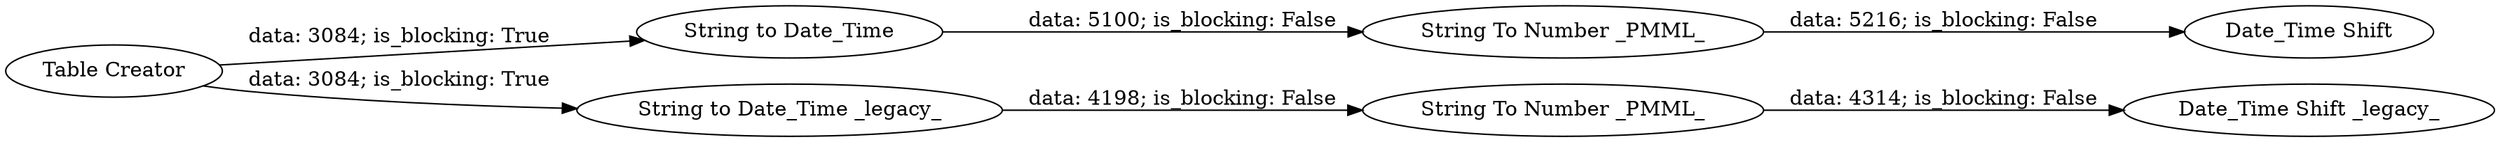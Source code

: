 digraph {
	"-6565171859553030066_23" [label="String to Date_Time"]
	"-6565171859553030066_24" [label="String to Date_Time _legacy_"]
	"-6565171859553030066_26" [label="String To Number _PMML_"]
	"-6565171859553030066_21" [label="Table Creator"]
	"-6565171859553030066_25" [label="Date_Time Shift _legacy_"]
	"-6565171859553030066_20" [label="Date_Time Shift"]
	"-6565171859553030066_22" [label="String To Number _PMML_"]
	"-6565171859553030066_26" -> "-6565171859553030066_25" [label="data: 4314; is_blocking: False"]
	"-6565171859553030066_24" -> "-6565171859553030066_26" [label="data: 4198; is_blocking: False"]
	"-6565171859553030066_22" -> "-6565171859553030066_20" [label="data: 5216; is_blocking: False"]
	"-6565171859553030066_21" -> "-6565171859553030066_23" [label="data: 3084; is_blocking: True"]
	"-6565171859553030066_23" -> "-6565171859553030066_22" [label="data: 5100; is_blocking: False"]
	"-6565171859553030066_21" -> "-6565171859553030066_24" [label="data: 3084; is_blocking: True"]
	rankdir=LR
}
